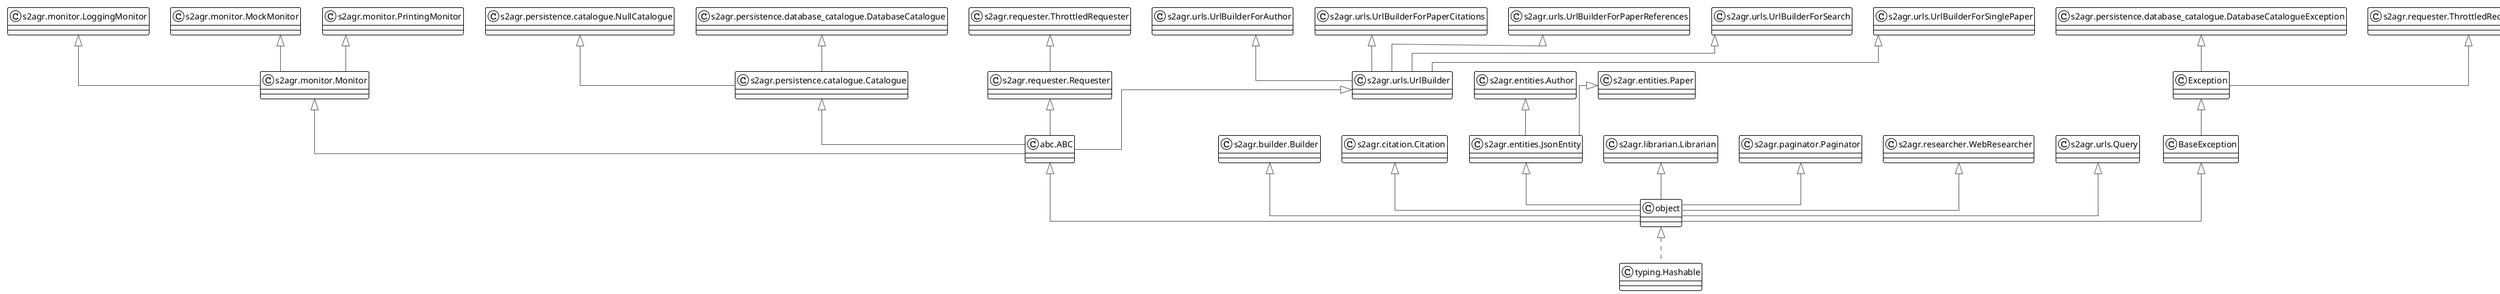 @startuml

!theme plain
top to bottom direction
skinparam linetype ortho

class BaseException
class Exception
class node31 as "abc.ABC"
class node30 as "abc.ABCMeta"
class object
class node20 as "s2agr.builder.Builder"
class node0 as "s2agr.citation.Citation"
class node4 as "s2agr.entities.Author"
class node7 as "s2agr.entities.JsonEntity"
class node13 as "s2agr.entities.Paper"
class node29 as "s2agr.librarian.Librarian"
class node14 as "s2agr.monitor.LoggingMonitor"
class node5 as "s2agr.monitor.MockMonitor"
class node12 as "s2agr.monitor.Monitor"
class node6 as "s2agr.monitor.PrintingMonitor"
class node17 as "s2agr.paginator.Paginator"
class node28 as "s2agr.persistence.catalogue.Catalogue"
class node24 as "s2agr.persistence.catalogue.NullCatalogue"
class node9 as "s2agr.persistence.database_catalogue.DatabaseCatalogue"
class node19 as "s2agr.persistence.database_catalogue.DatabaseCatalogueException"
class node10 as "s2agr.requester.Requester"
class node8 as "s2agr.requester.ThrottledRequester"
class node18 as "s2agr.requester.ThrottledRequesterException"
class node27 as "s2agr.researcher.WebResearcher"
class node3 as "s2agr.urls.Query"
class node23 as "s2agr.urls.UrlBuilder"
class node26 as "s2agr.urls.UrlBuilderForAuthor"
class node2 as "s2agr.urls.UrlBuilderForPaperCitations"
class node16 as "s2agr.urls.UrlBuilderForPaperReferences"
class node22 as "s2agr.urls.UrlBuilderForSearch"
class node1 as "s2agr.urls.UrlBuilderForSinglePaper"
class node25 as "typing.Hashable"

BaseException  ^-[#595959,plain]-  object        
Exception      ^-[#595959,plain]-  BaseException 
node31         ^-[#595959,plain]-  object        
object         ^-[#595959,dashed]-  node25        
node20         ^-[#595959,plain]-  object        
node0          ^-[#595959,plain]-  object        
node4          ^-[#595959,plain]-  node7         
node7          ^-[#595959,plain]-  object        
node13         ^-[#595959,plain]-  node7         
node29         ^-[#595959,plain]-  object        
node14         ^-[#595959,plain]-  node12        
node5          ^-[#595959,plain]-  node12        
node12         ^-[#595959,plain]-  node31        
node6          ^-[#595959,plain]-  node12        
node17         ^-[#595959,plain]-  object        
node28         ^-[#595959,plain]-  node31        
node24         ^-[#595959,plain]-  node28        
node9          ^-[#595959,plain]-  node28        
node19         ^-[#595959,plain]-  Exception     
node10         ^-[#595959,plain]-  node31        
node8          ^-[#595959,plain]-  node10        
node18         ^-[#595959,plain]-  Exception     
node27         ^-[#595959,plain]-  object        
node3          ^-[#595959,plain]-  object        
node23         ^-[#595959,plain]-  node31        
node26         ^-[#595959,plain]-  node23        
node2          ^-[#595959,plain]-  node23        
node16         ^-[#595959,plain]-  node23        
node22         ^-[#595959,plain]-  node23        
node1          ^-[#595959,plain]-  node23        
@enduml
